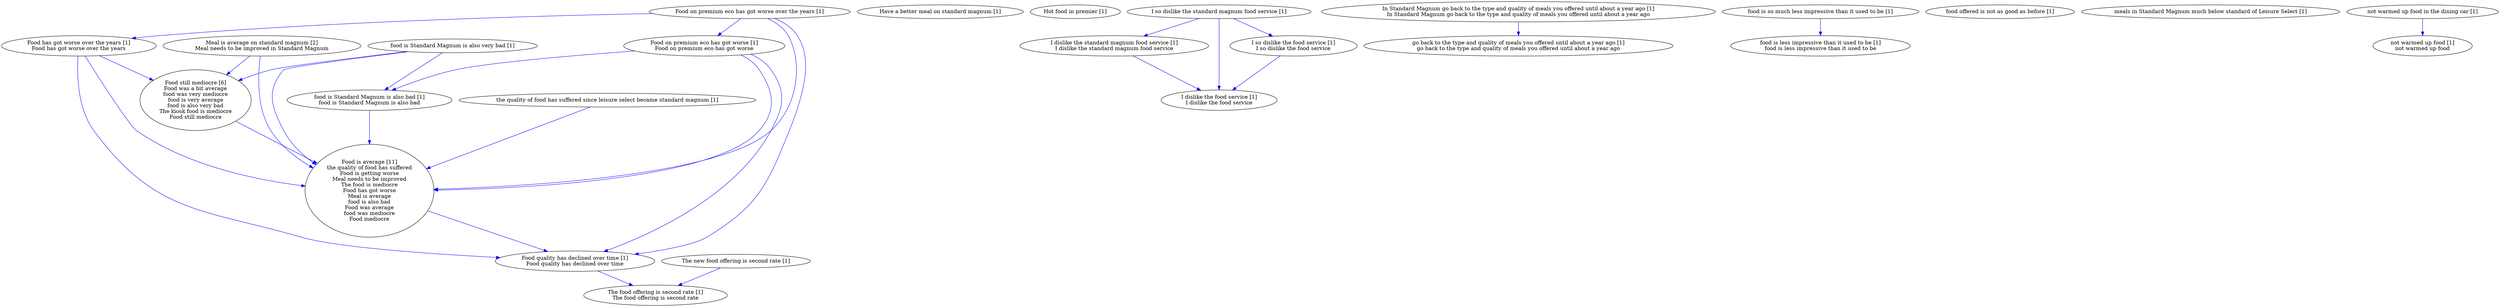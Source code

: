 digraph collapsedGraph {
"Meal is average on standard magnum [2]\nMeal needs to be improved in Standard Magnum""Food is average [11]\nthe quality of food has suffered\nFood is getting worse\nMeal needs to be improved\nThe food is mediocre\nFood has got worse\nMeal is average\nfood is also bad\nFood was average\nfood was mediocre\nFood mediocre""Food still mediocre [6]\nFood was a bit average\nfood was very mediocre\nfood is very average\nfood is also very bad\nThe kiosk food is mediocre\nFood still mediocre""Food quality has declined over time [1]\nFood quality has declined over time""Food on premium eco has got worse over the years [1]""Food on premium eco has got worse [1]\nFood on premium eco has got worse""Food has got worse over the years [1]\nFood has got worse over the years""Have a better meal on standard magnum [1]""Hot food in premier [1]""I so dislike the standard magnum food service [1]""I dislike the standard magnum food service [1]\nI dislike the standard magnum food service""I dislike the food service [1]\nI dislike the food service""I so dislike the food service [1]\nI so dislike the food service""In Standard Magnum go back to the type and quality of meals you offered until about a year ago [1]\nIn Standard Magnum go back to the type and quality of meals you offered until about a year ago""go back to the type and quality of meals you offered until about a year ago [1]\ngo back to the type and quality of meals you offered until about a year ago""The new food offering is second rate [1]""The food offering is second rate [1]\nThe food offering is second rate""food is Standard Magnum is also very bad [1]""food is Standard Magnum is also bad [1]\nfood is Standard Magnum is also bad""food is so much less impressive than it used to be [1]""food is less impressive than it used to be [1]\nfood is less impressive than it used to be""food offered is not as good as before [1]""meals in Standard Magnum much below standard of Leisure Select [1]""not warmed up food in the dining car [1]""not warmed up food [1]\nnot warmed up food""the quality of food has suffered since leisure select became standard magnum [1]""Food still mediocre [6]\nFood was a bit average\nfood was very mediocre\nfood is very average\nfood is also very bad\nThe kiosk food is mediocre\nFood still mediocre" -> "Food is average [11]\nthe quality of food has suffered\nFood is getting worse\nMeal needs to be improved\nThe food is mediocre\nFood has got worse\nMeal is average\nfood is also bad\nFood was average\nfood was mediocre\nFood mediocre" [color=blue]
"Food on premium eco has got worse over the years [1]" -> "Food on premium eco has got worse [1]\nFood on premium eco has got worse" [color=blue]
"Food on premium eco has got worse over the years [1]" -> "Food has got worse over the years [1]\nFood has got worse over the years" [color=blue]
"Food is average [11]\nthe quality of food has suffered\nFood is getting worse\nMeal needs to be improved\nThe food is mediocre\nFood has got worse\nMeal is average\nfood is also bad\nFood was average\nfood was mediocre\nFood mediocre" -> "Food quality has declined over time [1]\nFood quality has declined over time" [color=blue]
"Food on premium eco has got worse over the years [1]" -> "Food is average [11]\nthe quality of food has suffered\nFood is getting worse\nMeal needs to be improved\nThe food is mediocre\nFood has got worse\nMeal is average\nfood is also bad\nFood was average\nfood was mediocre\nFood mediocre" [color=blue]
"Food on premium eco has got worse over the years [1]" -> "Food quality has declined over time [1]\nFood quality has declined over time" [color=blue]
"Food on premium eco has got worse [1]\nFood on premium eco has got worse" -> "Food is average [11]\nthe quality of food has suffered\nFood is getting worse\nMeal needs to be improved\nThe food is mediocre\nFood has got worse\nMeal is average\nfood is also bad\nFood was average\nfood was mediocre\nFood mediocre" [color=blue]
"Food on premium eco has got worse [1]\nFood on premium eco has got worse" -> "Food quality has declined over time [1]\nFood quality has declined over time" [color=blue]
"Food has got worse over the years [1]\nFood has got worse over the years" -> "Food is average [11]\nthe quality of food has suffered\nFood is getting worse\nMeal needs to be improved\nThe food is mediocre\nFood has got worse\nMeal is average\nfood is also bad\nFood was average\nfood was mediocre\nFood mediocre" [color=blue]
"Food has got worse over the years [1]\nFood has got worse over the years" -> "Food quality has declined over time [1]\nFood quality has declined over time" [color=blue]
"I so dislike the standard magnum food service [1]" -> "I dislike the standard magnum food service [1]\nI dislike the standard magnum food service" [color=blue]
"I dislike the standard magnum food service [1]\nI dislike the standard magnum food service" -> "I dislike the food service [1]\nI dislike the food service" [color=blue]
"I so dislike the standard magnum food service [1]" -> "I so dislike the food service [1]\nI so dislike the food service" [color=blue]
"I so dislike the food service [1]\nI so dislike the food service" -> "I dislike the food service [1]\nI dislike the food service" [color=blue]
"I so dislike the standard magnum food service [1]" -> "I dislike the food service [1]\nI dislike the food service" [color=blue]
"In Standard Magnum go back to the type and quality of meals you offered until about a year ago [1]\nIn Standard Magnum go back to the type and quality of meals you offered until about a year ago" -> "go back to the type and quality of meals you offered until about a year ago [1]\ngo back to the type and quality of meals you offered until about a year ago" [color=blue]
"Meal is average on standard magnum [2]\nMeal needs to be improved in Standard Magnum" -> "Food is average [11]\nthe quality of food has suffered\nFood is getting worse\nMeal needs to be improved\nThe food is mediocre\nFood has got worse\nMeal is average\nfood is also bad\nFood was average\nfood was mediocre\nFood mediocre" [color=blue]
"The new food offering is second rate [1]" -> "The food offering is second rate [1]\nThe food offering is second rate" [color=blue]
"Food quality has declined over time [1]\nFood quality has declined over time" -> "The food offering is second rate [1]\nThe food offering is second rate" [color=blue]
"food is Standard Magnum is also very bad [1]" -> "food is Standard Magnum is also bad [1]\nfood is Standard Magnum is also bad" [color=blue]
"food is Standard Magnum is also bad [1]\nfood is Standard Magnum is also bad" -> "Food is average [11]\nthe quality of food has suffered\nFood is getting worse\nMeal needs to be improved\nThe food is mediocre\nFood has got worse\nMeal is average\nfood is also bad\nFood was average\nfood was mediocre\nFood mediocre" [color=blue]
"food is Standard Magnum is also very bad [1]" -> "Food still mediocre [6]\nFood was a bit average\nfood was very mediocre\nfood is very average\nfood is also very bad\nThe kiosk food is mediocre\nFood still mediocre" [color=blue]
"food is Standard Magnum is also very bad [1]" -> "Food is average [11]\nthe quality of food has suffered\nFood is getting worse\nMeal needs to be improved\nThe food is mediocre\nFood has got worse\nMeal is average\nfood is also bad\nFood was average\nfood was mediocre\nFood mediocre" [color=blue]
"Food has got worse over the years [1]\nFood has got worse over the years" -> "Food still mediocre [6]\nFood was a bit average\nfood was very mediocre\nfood is very average\nfood is also very bad\nThe kiosk food is mediocre\nFood still mediocre" [color=blue]
"Food on premium eco has got worse [1]\nFood on premium eco has got worse" -> "food is Standard Magnum is also bad [1]\nfood is Standard Magnum is also bad" [color=blue]
"Meal is average on standard magnum [2]\nMeal needs to be improved in Standard Magnum" -> "Food still mediocre [6]\nFood was a bit average\nfood was very mediocre\nfood is very average\nfood is also very bad\nThe kiosk food is mediocre\nFood still mediocre" [color=blue]
"food is so much less impressive than it used to be [1]" -> "food is less impressive than it used to be [1]\nfood is less impressive than it used to be" [color=blue]
"not warmed up food in the dining car [1]" -> "not warmed up food [1]\nnot warmed up food" [color=blue]
"the quality of food has suffered since leisure select became standard magnum [1]" -> "Food is average [11]\nthe quality of food has suffered\nFood is getting worse\nMeal needs to be improved\nThe food is mediocre\nFood has got worse\nMeal is average\nfood is also bad\nFood was average\nfood was mediocre\nFood mediocre" [color=blue]
}